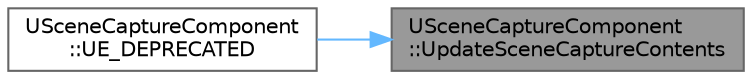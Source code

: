 digraph "USceneCaptureComponent::UpdateSceneCaptureContents"
{
 // INTERACTIVE_SVG=YES
 // LATEX_PDF_SIZE
  bgcolor="transparent";
  edge [fontname=Helvetica,fontsize=10,labelfontname=Helvetica,labelfontsize=10];
  node [fontname=Helvetica,fontsize=10,shape=box,height=0.2,width=0.4];
  rankdir="RL";
  Node1 [id="Node000001",label="USceneCaptureComponent\l::UpdateSceneCaptureContents",height=0.2,width=0.4,color="gray40", fillcolor="grey60", style="filled", fontcolor="black",tooltip=" "];
  Node1 -> Node2 [id="edge1_Node000001_Node000002",dir="back",color="steelblue1",style="solid",tooltip=" "];
  Node2 [id="Node000002",label="USceneCaptureComponent\l::UE_DEPRECATED",height=0.2,width=0.4,color="grey40", fillcolor="white", style="filled",URL="$d4/d1f/classUSceneCaptureComponent.html#a5784e81b0b0910456334b07a0e716e9e",tooltip=" "];
}

